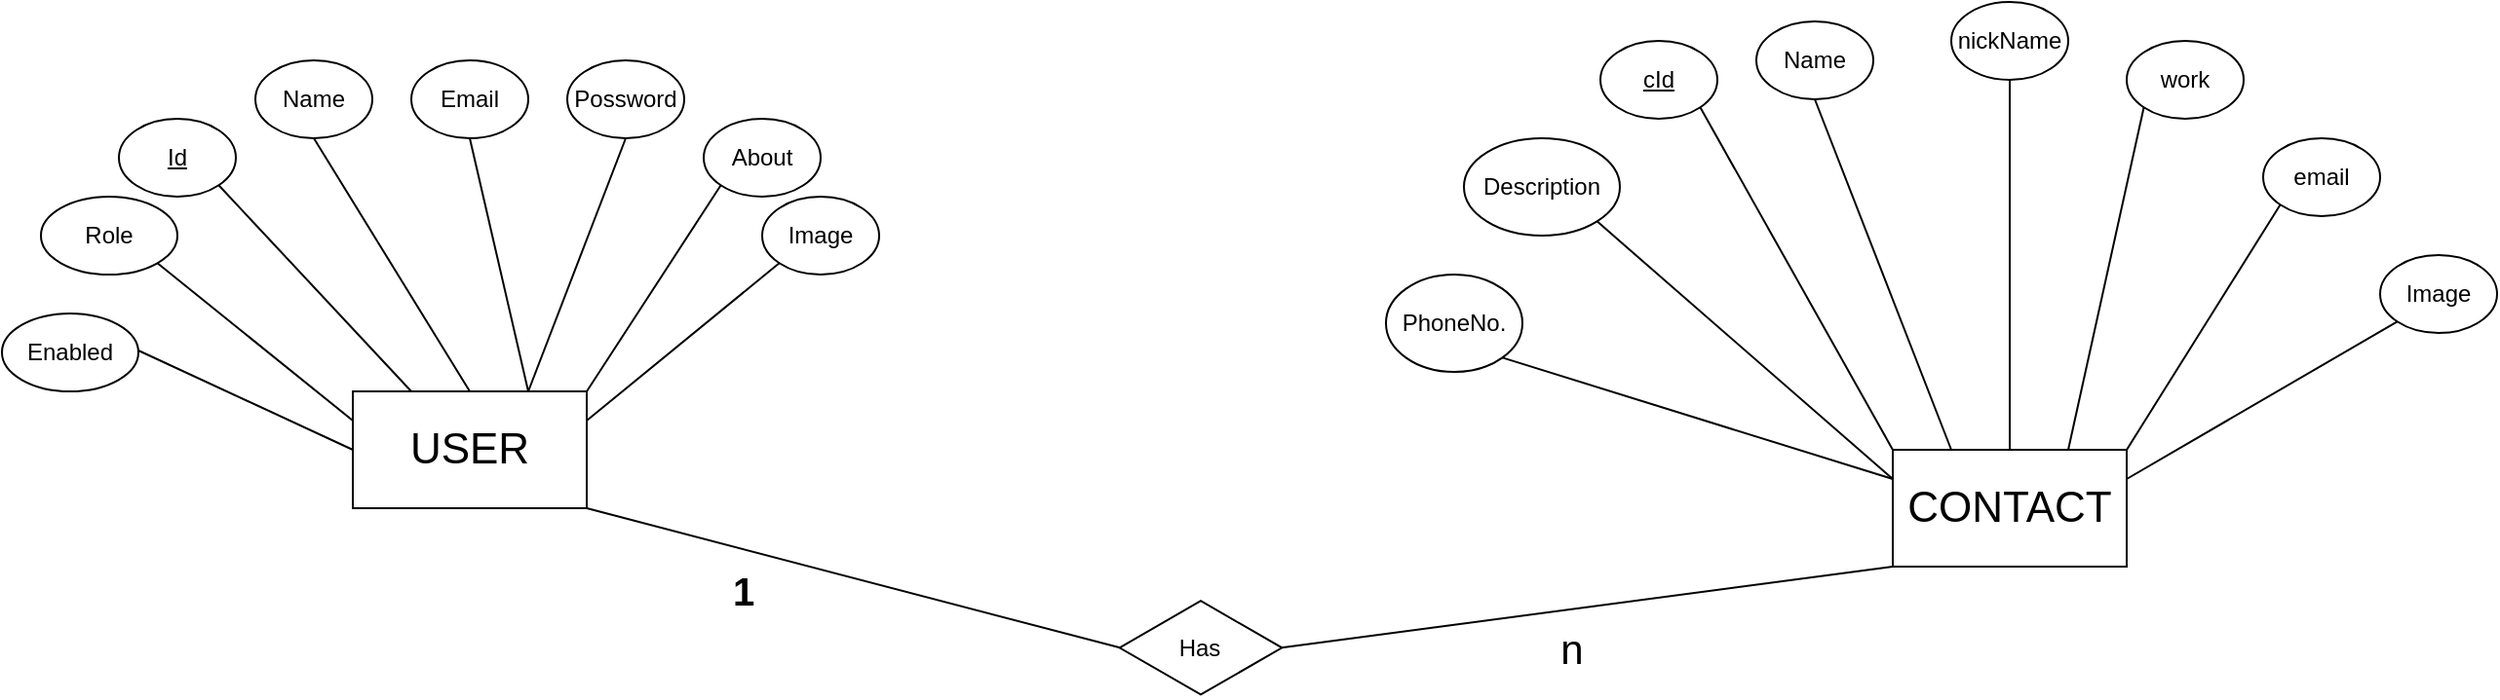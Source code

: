 <mxfile>
    <diagram name="Page-1" id="MvAOCUo7Z8LIqj7sWBaV">
        <mxGraphModel dx="2017" dy="555" grid="1" gridSize="10" guides="1" tooltips="1" connect="1" arrows="1" fold="1" page="1" pageScale="1" pageWidth="850" pageHeight="1100" math="0" shadow="0">
            <root>
                <mxCell id="0"/>
                <mxCell id="1" parent="0"/>
                <mxCell id="mXtHfuQZkS4DCQgouvcR-1" value="&lt;font style=&quot;font-size: 22px;&quot;&gt;USER&lt;/font&gt;" style="rounded=0;whiteSpace=wrap;html=1;" parent="1" vertex="1">
                    <mxGeometry x="10" y="290" width="120" height="60" as="geometry"/>
                </mxCell>
                <mxCell id="mXtHfuQZkS4DCQgouvcR-3" value="&lt;font style=&quot;font-size: 22px;&quot;&gt;CONTACT&lt;/font&gt;" style="rounded=0;whiteSpace=wrap;html=1;" parent="1" vertex="1">
                    <mxGeometry x="800" y="320" width="120" height="60" as="geometry"/>
                </mxCell>
                <mxCell id="mXtHfuQZkS4DCQgouvcR-4" value="Name" style="ellipse;whiteSpace=wrap;html=1;" parent="1" vertex="1">
                    <mxGeometry x="-40" y="120" width="60" height="40" as="geometry"/>
                </mxCell>
                <mxCell id="mXtHfuQZkS4DCQgouvcR-5" value="Email" style="ellipse;whiteSpace=wrap;html=1;" parent="1" vertex="1">
                    <mxGeometry x="40" y="120" width="60" height="40" as="geometry"/>
                </mxCell>
                <mxCell id="mXtHfuQZkS4DCQgouvcR-6" value="Possword" style="ellipse;whiteSpace=wrap;html=1;" parent="1" vertex="1">
                    <mxGeometry x="120" y="120" width="60" height="40" as="geometry"/>
                </mxCell>
                <mxCell id="mXtHfuQZkS4DCQgouvcR-7" value="About" style="ellipse;whiteSpace=wrap;html=1;" parent="1" vertex="1">
                    <mxGeometry x="190" y="150" width="60" height="40" as="geometry"/>
                </mxCell>
                <mxCell id="mXtHfuQZkS4DCQgouvcR-8" value="Image" style="ellipse;whiteSpace=wrap;html=1;" parent="1" vertex="1">
                    <mxGeometry x="220" y="190" width="60" height="40" as="geometry"/>
                </mxCell>
                <mxCell id="mXtHfuQZkS4DCQgouvcR-9" value="Role" style="ellipse;whiteSpace=wrap;html=1;" parent="1" vertex="1">
                    <mxGeometry x="-150" y="190" width="70" height="40" as="geometry"/>
                </mxCell>
                <mxCell id="mXtHfuQZkS4DCQgouvcR-10" value="Enabled" style="ellipse;whiteSpace=wrap;html=1;" parent="1" vertex="1">
                    <mxGeometry x="-170" y="250" width="70" height="40" as="geometry"/>
                </mxCell>
                <mxCell id="mXtHfuQZkS4DCQgouvcR-11" value="&lt;u&gt;Id&lt;/u&gt;" style="ellipse;whiteSpace=wrap;html=1;" parent="1" vertex="1">
                    <mxGeometry x="-110" y="150" width="60" height="40" as="geometry"/>
                </mxCell>
                <mxCell id="mXtHfuQZkS4DCQgouvcR-12" value="" style="endArrow=none;html=1;rounded=0;entryX=1;entryY=1;entryDx=0;entryDy=0;exitX=0.25;exitY=0;exitDx=0;exitDy=0;" parent="1" source="mXtHfuQZkS4DCQgouvcR-1" target="mXtHfuQZkS4DCQgouvcR-11" edge="1">
                    <mxGeometry width="50" height="50" relative="1" as="geometry">
                        <mxPoint x="270" y="320" as="sourcePoint"/>
                        <mxPoint x="320" y="270" as="targetPoint"/>
                    </mxGeometry>
                </mxCell>
                <mxCell id="mXtHfuQZkS4DCQgouvcR-13" value="" style="endArrow=none;html=1;rounded=0;entryX=1;entryY=1;entryDx=0;entryDy=0;exitX=0.5;exitY=0;exitDx=0;exitDy=0;" parent="1" source="mXtHfuQZkS4DCQgouvcR-1" edge="1">
                    <mxGeometry width="50" height="50" relative="1" as="geometry">
                        <mxPoint x="89" y="266" as="sourcePoint"/>
                        <mxPoint x="-10" y="160" as="targetPoint"/>
                    </mxGeometry>
                </mxCell>
                <mxCell id="mXtHfuQZkS4DCQgouvcR-14" value="" style="endArrow=none;html=1;rounded=0;entryX=0.5;entryY=1;entryDx=0;entryDy=0;exitX=0.75;exitY=0;exitDx=0;exitDy=0;" parent="1" source="mXtHfuQZkS4DCQgouvcR-1" target="mXtHfuQZkS4DCQgouvcR-5" edge="1">
                    <mxGeometry width="50" height="50" relative="1" as="geometry">
                        <mxPoint x="79" y="266" as="sourcePoint"/>
                        <mxPoint x="-20" y="160" as="targetPoint"/>
                    </mxGeometry>
                </mxCell>
                <mxCell id="mXtHfuQZkS4DCQgouvcR-15" value="" style="endArrow=none;html=1;rounded=0;entryX=0;entryY=1;entryDx=0;entryDy=0;exitX=1;exitY=0.25;exitDx=0;exitDy=0;" parent="1" source="mXtHfuQZkS4DCQgouvcR-1" target="mXtHfuQZkS4DCQgouvcR-8" edge="1">
                    <mxGeometry width="50" height="50" relative="1" as="geometry">
                        <mxPoint x="289" y="290" as="sourcePoint"/>
                        <mxPoint x="190" y="184" as="targetPoint"/>
                    </mxGeometry>
                </mxCell>
                <mxCell id="mXtHfuQZkS4DCQgouvcR-16" value="" style="endArrow=none;html=1;rounded=0;entryX=1;entryY=1;entryDx=0;entryDy=0;exitX=0;exitY=0.25;exitDx=0;exitDy=0;" parent="1" source="mXtHfuQZkS4DCQgouvcR-1" target="mXtHfuQZkS4DCQgouvcR-9" edge="1">
                    <mxGeometry width="50" height="50" relative="1" as="geometry">
                        <mxPoint x="80" y="330" as="sourcePoint"/>
                        <mxPoint x="-19" y="224" as="targetPoint"/>
                    </mxGeometry>
                </mxCell>
                <mxCell id="mXtHfuQZkS4DCQgouvcR-17" value="" style="endArrow=none;html=1;rounded=0;entryX=0.5;entryY=1;entryDx=0;entryDy=0;exitX=0.75;exitY=0;exitDx=0;exitDy=0;" parent="1" source="mXtHfuQZkS4DCQgouvcR-1" target="mXtHfuQZkS4DCQgouvcR-6" edge="1">
                    <mxGeometry width="50" height="50" relative="1" as="geometry">
                        <mxPoint x="150" y="250" as="sourcePoint"/>
                        <mxPoint x="40" y="200" as="targetPoint"/>
                    </mxGeometry>
                </mxCell>
                <mxCell id="mXtHfuQZkS4DCQgouvcR-18" value="" style="endArrow=none;html=1;rounded=0;entryX=0;entryY=1;entryDx=0;entryDy=0;exitX=1;exitY=0;exitDx=0;exitDy=0;" parent="1" source="mXtHfuQZkS4DCQgouvcR-1" target="mXtHfuQZkS4DCQgouvcR-7" edge="1">
                    <mxGeometry width="50" height="50" relative="1" as="geometry">
                        <mxPoint x="160" y="260" as="sourcePoint"/>
                        <mxPoint x="50" y="210" as="targetPoint"/>
                    </mxGeometry>
                </mxCell>
                <mxCell id="mXtHfuQZkS4DCQgouvcR-19" value="" style="endArrow=none;html=1;rounded=0;entryX=1;entryY=1;entryDx=0;entryDy=0;exitX=0;exitY=0.5;exitDx=0;exitDy=0;" parent="1" source="mXtHfuQZkS4DCQgouvcR-1" edge="1">
                    <mxGeometry width="50" height="50" relative="1" as="geometry">
                        <mxPoint y="350" as="sourcePoint"/>
                        <mxPoint x="-100" y="269" as="targetPoint"/>
                    </mxGeometry>
                </mxCell>
                <mxCell id="mXtHfuQZkS4DCQgouvcR-21" value="PhoneNo." style="ellipse;whiteSpace=wrap;html=1;" parent="1" vertex="1">
                    <mxGeometry x="540" y="230" width="70" height="50" as="geometry"/>
                </mxCell>
                <mxCell id="mXtHfuQZkS4DCQgouvcR-22" value="Description" style="ellipse;whiteSpace=wrap;html=1;" parent="1" vertex="1">
                    <mxGeometry x="580" y="160" width="80" height="50" as="geometry"/>
                </mxCell>
                <mxCell id="mXtHfuQZkS4DCQgouvcR-23" value="&lt;u&gt;cId&lt;/u&gt;" style="ellipse;whiteSpace=wrap;html=1;" parent="1" vertex="1">
                    <mxGeometry x="650" y="110" width="60" height="40" as="geometry"/>
                </mxCell>
                <mxCell id="mXtHfuQZkS4DCQgouvcR-24" value="Name" style="ellipse;whiteSpace=wrap;html=1;" parent="1" vertex="1">
                    <mxGeometry x="730" y="100" width="60" height="40" as="geometry"/>
                </mxCell>
                <mxCell id="mXtHfuQZkS4DCQgouvcR-26" value="nickName" style="ellipse;whiteSpace=wrap;html=1;" vertex="1" parent="1">
                    <mxGeometry x="830" y="90" width="60" height="40" as="geometry"/>
                </mxCell>
                <mxCell id="mXtHfuQZkS4DCQgouvcR-27" value="work" style="ellipse;whiteSpace=wrap;html=1;" vertex="1" parent="1">
                    <mxGeometry x="920" y="110" width="60" height="40" as="geometry"/>
                </mxCell>
                <mxCell id="mXtHfuQZkS4DCQgouvcR-28" value="email" style="ellipse;whiteSpace=wrap;html=1;" vertex="1" parent="1">
                    <mxGeometry x="990" y="160" width="60" height="40" as="geometry"/>
                </mxCell>
                <mxCell id="mXtHfuQZkS4DCQgouvcR-29" value="Image" style="ellipse;whiteSpace=wrap;html=1;" vertex="1" parent="1">
                    <mxGeometry x="1050" y="220" width="60" height="40" as="geometry"/>
                </mxCell>
                <mxCell id="mXtHfuQZkS4DCQgouvcR-30" value="" style="endArrow=none;html=1;rounded=0;exitX=1;exitY=0.25;exitDx=0;exitDy=0;entryX=0;entryY=1;entryDx=0;entryDy=0;" edge="1" parent="1" source="mXtHfuQZkS4DCQgouvcR-3" target="mXtHfuQZkS4DCQgouvcR-29">
                    <mxGeometry width="50" height="50" relative="1" as="geometry">
                        <mxPoint x="920" y="270" as="sourcePoint"/>
                        <mxPoint x="970" y="220" as="targetPoint"/>
                    </mxGeometry>
                </mxCell>
                <mxCell id="mXtHfuQZkS4DCQgouvcR-31" value="" style="endArrow=none;html=1;rounded=0;exitX=0.75;exitY=0;exitDx=0;exitDy=0;entryX=0;entryY=1;entryDx=0;entryDy=0;" edge="1" parent="1" source="mXtHfuQZkS4DCQgouvcR-3" target="mXtHfuQZkS4DCQgouvcR-27">
                    <mxGeometry width="50" height="50" relative="1" as="geometry">
                        <mxPoint x="860" y="190" as="sourcePoint"/>
                        <mxPoint x="910" y="140" as="targetPoint"/>
                    </mxGeometry>
                </mxCell>
                <mxCell id="mXtHfuQZkS4DCQgouvcR-32" value="" style="endArrow=none;html=1;rounded=0;exitX=1;exitY=0;exitDx=0;exitDy=0;entryX=0;entryY=1;entryDx=0;entryDy=0;" edge="1" parent="1" source="mXtHfuQZkS4DCQgouvcR-3" target="mXtHfuQZkS4DCQgouvcR-28">
                    <mxGeometry width="50" height="50" relative="1" as="geometry">
                        <mxPoint x="920" y="210" as="sourcePoint"/>
                        <mxPoint x="970" y="160" as="targetPoint"/>
                    </mxGeometry>
                </mxCell>
                <mxCell id="mXtHfuQZkS4DCQgouvcR-33" value="" style="endArrow=none;html=1;rounded=0;entryX=1;entryY=1;entryDx=0;entryDy=0;exitX=0;exitY=0.25;exitDx=0;exitDy=0;" edge="1" parent="1" source="mXtHfuQZkS4DCQgouvcR-3" target="mXtHfuQZkS4DCQgouvcR-22">
                    <mxGeometry width="50" height="50" relative="1" as="geometry">
                        <mxPoint x="790" y="360" as="sourcePoint"/>
                        <mxPoint x="840" y="310" as="targetPoint"/>
                    </mxGeometry>
                </mxCell>
                <mxCell id="mXtHfuQZkS4DCQgouvcR-34" value="" style="endArrow=none;html=1;rounded=0;entryX=0.5;entryY=1;entryDx=0;entryDy=0;exitX=0.5;exitY=0;exitDx=0;exitDy=0;" edge="1" parent="1" source="mXtHfuQZkS4DCQgouvcR-3" target="mXtHfuQZkS4DCQgouvcR-26">
                    <mxGeometry width="50" height="50" relative="1" as="geometry">
                        <mxPoint x="760" y="320" as="sourcePoint"/>
                        <mxPoint x="810" y="270" as="targetPoint"/>
                    </mxGeometry>
                </mxCell>
                <mxCell id="mXtHfuQZkS4DCQgouvcR-35" value="" style="endArrow=none;html=1;rounded=0;entryX=0.5;entryY=1;entryDx=0;entryDy=0;exitX=0.25;exitY=0;exitDx=0;exitDy=0;" edge="1" parent="1" source="mXtHfuQZkS4DCQgouvcR-3" target="mXtHfuQZkS4DCQgouvcR-24">
                    <mxGeometry width="50" height="50" relative="1" as="geometry">
                        <mxPoint x="770" y="330" as="sourcePoint"/>
                        <mxPoint x="820" y="280" as="targetPoint"/>
                    </mxGeometry>
                </mxCell>
                <mxCell id="mXtHfuQZkS4DCQgouvcR-36" value="" style="endArrow=none;html=1;rounded=0;exitX=1;exitY=1;exitDx=0;exitDy=0;entryX=0;entryY=0;entryDx=0;entryDy=0;" edge="1" parent="1" source="mXtHfuQZkS4DCQgouvcR-23" target="mXtHfuQZkS4DCQgouvcR-3">
                    <mxGeometry width="50" height="50" relative="1" as="geometry">
                        <mxPoint x="780" y="340" as="sourcePoint"/>
                        <mxPoint x="830" y="290" as="targetPoint"/>
                    </mxGeometry>
                </mxCell>
                <mxCell id="mXtHfuQZkS4DCQgouvcR-37" value="" style="endArrow=none;html=1;rounded=0;entryX=1;entryY=1;entryDx=0;entryDy=0;exitX=0;exitY=0.25;exitDx=0;exitDy=0;" edge="1" parent="1" source="mXtHfuQZkS4DCQgouvcR-3" target="mXtHfuQZkS4DCQgouvcR-21">
                    <mxGeometry width="50" height="50" relative="1" as="geometry">
                        <mxPoint x="810" y="345" as="sourcePoint"/>
                        <mxPoint x="658" y="213" as="targetPoint"/>
                    </mxGeometry>
                </mxCell>
                <mxCell id="mXtHfuQZkS4DCQgouvcR-38" value="Has" style="html=1;whiteSpace=wrap;aspect=fixed;shape=isoRectangle;rotation=0;" vertex="1" parent="1">
                    <mxGeometry x="403.33" y="396.67" width="83.33" height="50" as="geometry"/>
                </mxCell>
                <mxCell id="mXtHfuQZkS4DCQgouvcR-39" value="" style="endArrow=none;html=1;rounded=0;exitX=1;exitY=1;exitDx=0;exitDy=0;entryX=0.003;entryY=0.5;entryDx=0;entryDy=0;entryPerimeter=0;" edge="1" parent="1" source="mXtHfuQZkS4DCQgouvcR-1" target="mXtHfuQZkS4DCQgouvcR-38">
                    <mxGeometry width="50" height="50" relative="1" as="geometry">
                        <mxPoint x="430" y="460" as="sourcePoint"/>
                        <mxPoint x="480" y="410" as="targetPoint"/>
                    </mxGeometry>
                </mxCell>
                <mxCell id="mXtHfuQZkS4DCQgouvcR-40" value="" style="endArrow=none;html=1;rounded=0;exitX=0.997;exitY=0.5;exitDx=0;exitDy=0;entryX=0;entryY=1;entryDx=0;entryDy=0;exitPerimeter=0;" edge="1" parent="1" source="mXtHfuQZkS4DCQgouvcR-38" target="mXtHfuQZkS4DCQgouvcR-3">
                    <mxGeometry width="50" height="50" relative="1" as="geometry">
                        <mxPoint x="570" y="340" as="sourcePoint"/>
                        <mxPoint x="848" y="411" as="targetPoint"/>
                    </mxGeometry>
                </mxCell>
                <mxCell id="mXtHfuQZkS4DCQgouvcR-41" value="&lt;h2&gt;&lt;font style=&quot;font-size: 20px;&quot;&gt;1&lt;/font&gt;&lt;/h2&gt;" style="text;html=1;align=center;verticalAlign=middle;resizable=0;points=[];autosize=1;strokeColor=none;fillColor=none;" vertex="1" parent="1">
                    <mxGeometry x="195" y="358" width="30" height="70" as="geometry"/>
                </mxCell>
                <mxCell id="mXtHfuQZkS4DCQgouvcR-42" value="&lt;font style=&quot;font-size: 21px;&quot;&gt;n&lt;/font&gt;" style="text;html=1;align=center;verticalAlign=middle;resizable=0;points=[];autosize=1;strokeColor=none;fillColor=none;" vertex="1" parent="1">
                    <mxGeometry x="615" y="401.67" width="40" height="40" as="geometry"/>
                </mxCell>
            </root>
        </mxGraphModel>
    </diagram>
</mxfile>